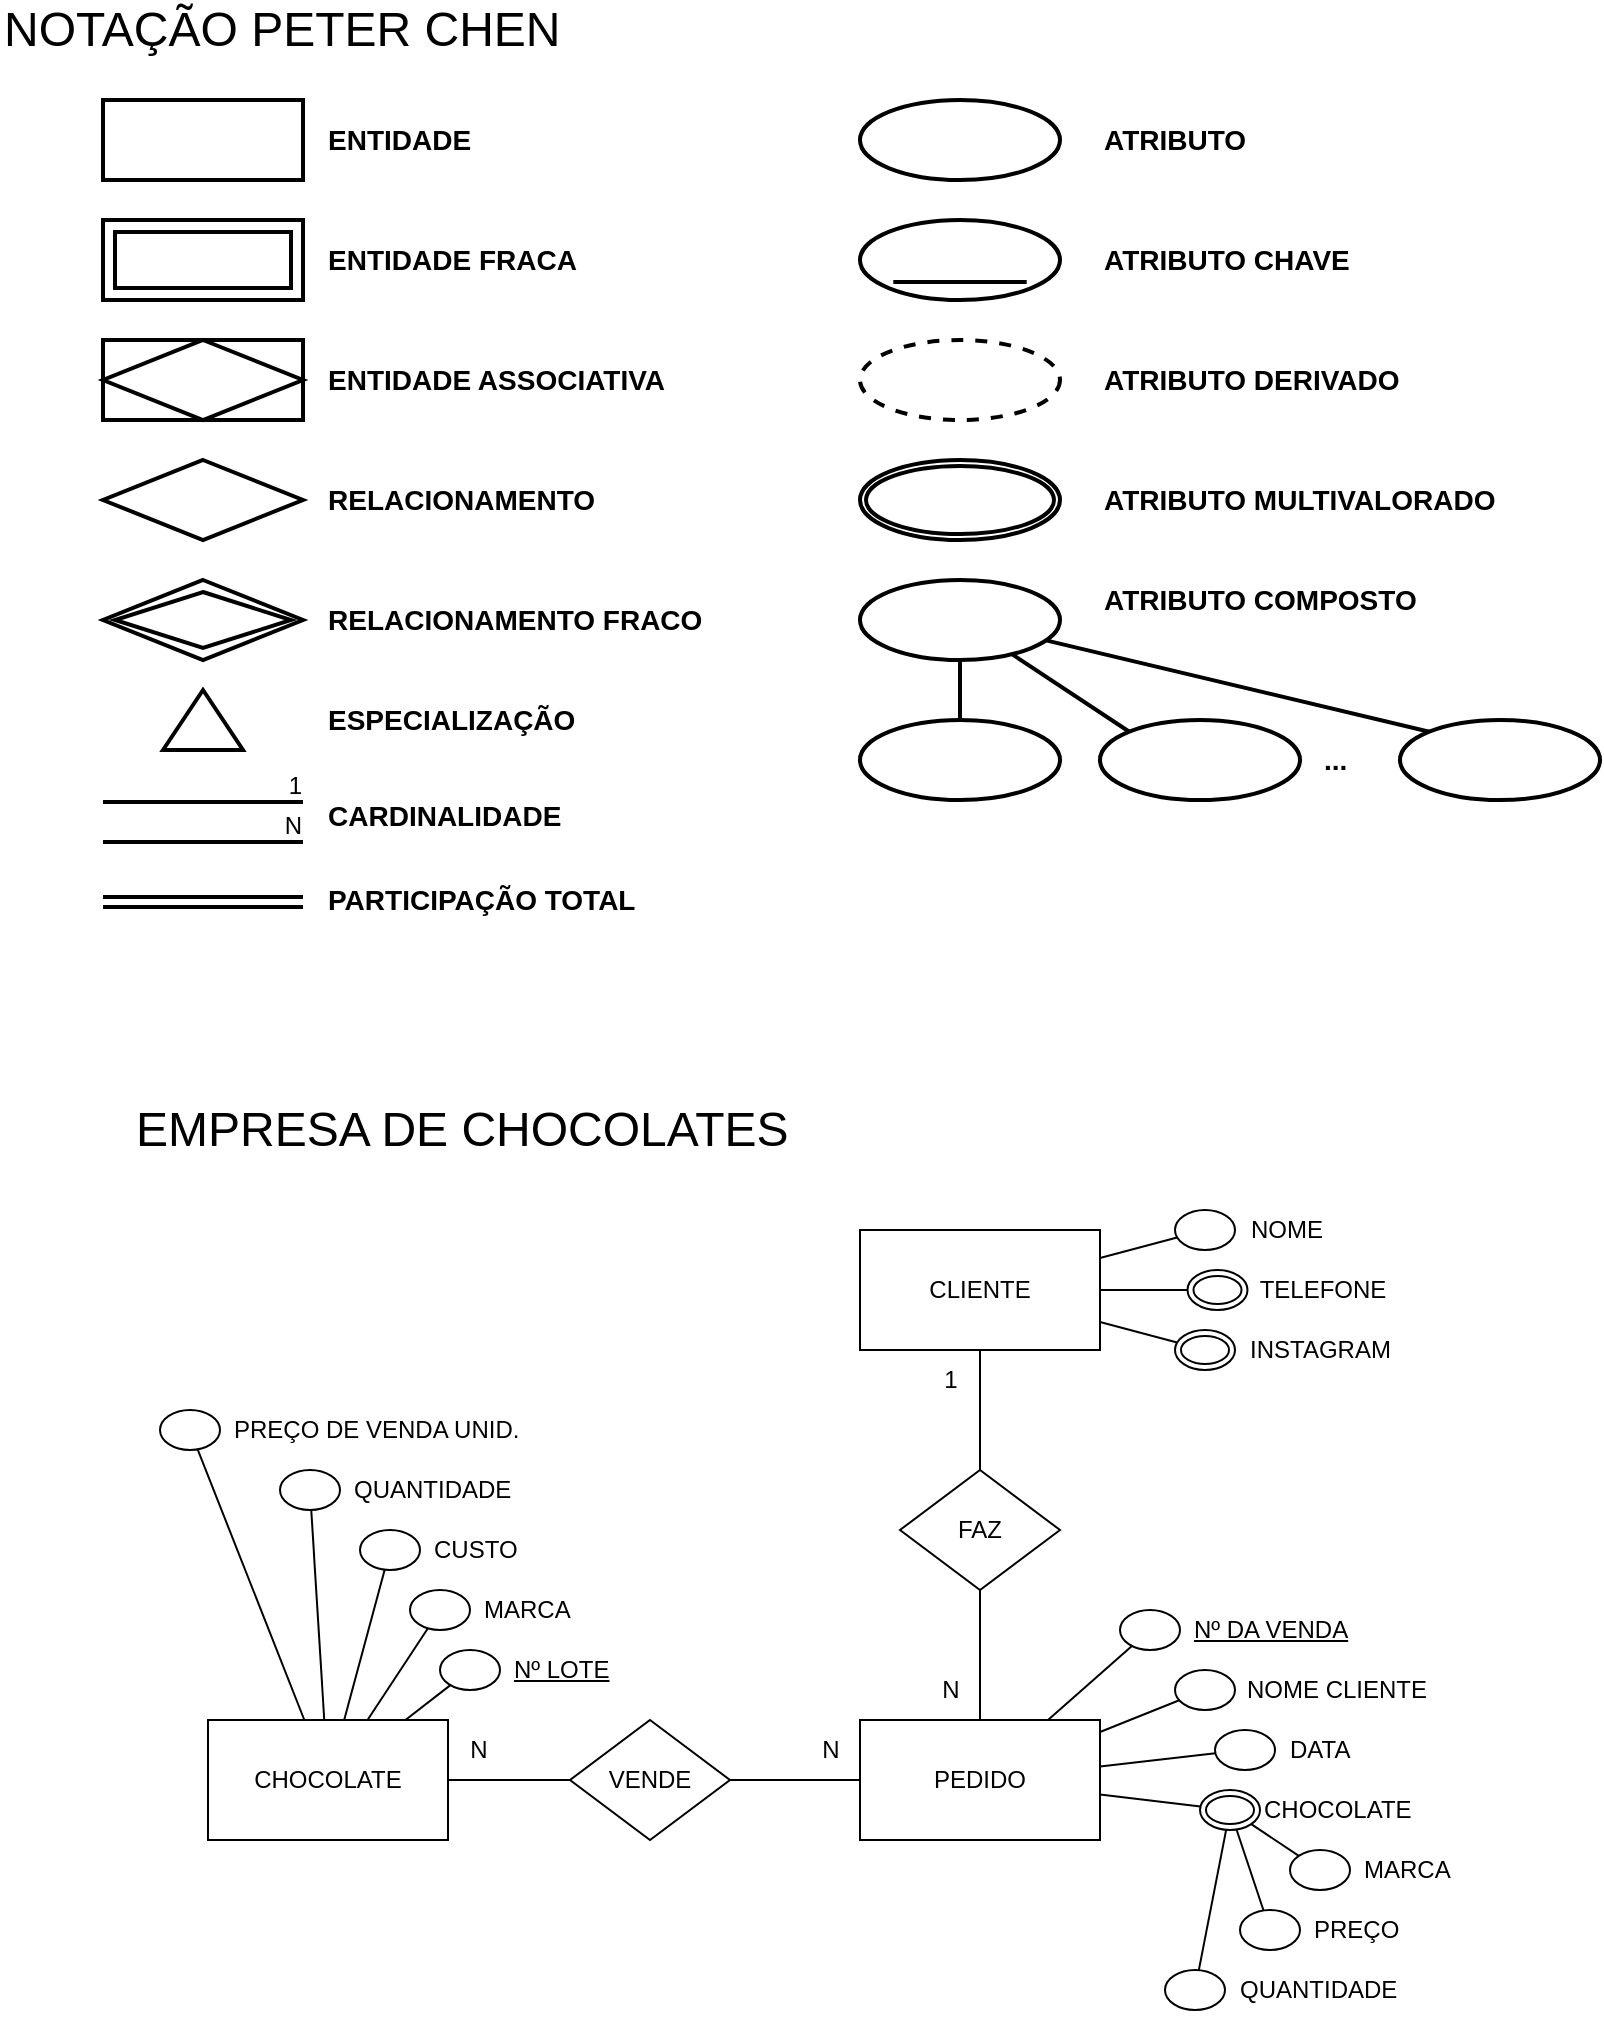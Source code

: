 <mxfile version="20.4.0" type="github">
  <diagram id="R2lEEEUBdFMjLlhIrx00" name="Page-1">
    <mxGraphModel dx="760" dy="403" grid="1" gridSize="10" guides="1" tooltips="1" connect="1" arrows="1" fold="1" page="1" pageScale="1" pageWidth="850" pageHeight="1100" math="0" shadow="0" extFonts="Permanent Marker^https://fonts.googleapis.com/css?family=Permanent+Marker">
      <root>
        <mxCell id="0" />
        <mxCell id="1" parent="0" />
        <mxCell id="xJnIrRIf_URgN7wCy2Ms-1" value="NOTAÇÃO PETER CHEN" style="text;html=1;strokeColor=none;fillColor=none;align=left;verticalAlign=middle;whiteSpace=wrap;rounded=0;fontSize=24;" parent="1" vertex="1">
          <mxGeometry x="10" y="20" width="310" height="30" as="geometry" />
        </mxCell>
        <mxCell id="xJnIrRIf_URgN7wCy2Ms-2" value="" style="rounded=0;whiteSpace=wrap;html=1;fontSize=18;align=left;strokeWidth=2;" parent="1" vertex="1">
          <mxGeometry x="61.5" y="70" width="100" height="40" as="geometry" />
        </mxCell>
        <mxCell id="xJnIrRIf_URgN7wCy2Ms-3" value="&lt;font style=&quot;font-size: 14px;&quot;&gt;ENTIDADE&lt;/font&gt;" style="text;html=1;strokeColor=none;fillColor=none;align=left;verticalAlign=middle;whiteSpace=wrap;rounded=0;fontSize=14;fontStyle=1" parent="1" vertex="1">
          <mxGeometry x="171.5" y="80" width="100" height="20" as="geometry" />
        </mxCell>
        <mxCell id="xJnIrRIf_URgN7wCy2Ms-6" value="&lt;font style=&quot;font-size: 14px&quot;&gt;ENTIDADE FRACA&lt;/font&gt;" style="text;html=1;strokeColor=none;fillColor=none;align=left;verticalAlign=middle;whiteSpace=wrap;rounded=0;fontSize=14;fontStyle=1" parent="1" vertex="1">
          <mxGeometry x="171.5" y="140" width="140" height="20" as="geometry" />
        </mxCell>
        <mxCell id="xJnIrRIf_URgN7wCy2Ms-7" value="" style="shape=ext;margin=3;double=1;whiteSpace=wrap;html=1;align=center;rounded=0;shadow=0;glass=0;sketch=0;fontSize=14;strokeWidth=2;gradientColor=none;" parent="1" vertex="1">
          <mxGeometry x="61.5" y="130" width="100" height="40" as="geometry" />
        </mxCell>
        <mxCell id="xJnIrRIf_URgN7wCy2Ms-8" value="" style="shape=associativeEntity;whiteSpace=wrap;html=1;align=center;rounded=0;shadow=0;glass=0;sketch=0;fontSize=14;strokeWidth=2;gradientColor=none;" parent="1" vertex="1">
          <mxGeometry x="61.5" y="190" width="100" height="40" as="geometry" />
        </mxCell>
        <mxCell id="xJnIrRIf_URgN7wCy2Ms-9" value="&lt;font style=&quot;font-size: 14px&quot;&gt;ENTIDADE ASSOCIATIVA&lt;/font&gt;" style="text;html=1;strokeColor=none;fillColor=none;align=left;verticalAlign=middle;whiteSpace=wrap;rounded=0;fontSize=14;fontStyle=1" parent="1" vertex="1">
          <mxGeometry x="171.5" y="200" width="200" height="20" as="geometry" />
        </mxCell>
        <mxCell id="xJnIrRIf_URgN7wCy2Ms-10" value="" style="shape=rhombus;perimeter=rhombusPerimeter;whiteSpace=wrap;html=1;align=center;rounded=0;shadow=0;glass=0;sketch=0;fontSize=24;strokeWidth=2;gradientColor=none;" parent="1" vertex="1">
          <mxGeometry x="61.5" y="250" width="100" height="40" as="geometry" />
        </mxCell>
        <mxCell id="xJnIrRIf_URgN7wCy2Ms-11" value="RELACIONAMENTO" style="text;html=1;strokeColor=none;fillColor=none;align=left;verticalAlign=middle;whiteSpace=wrap;rounded=0;fontSize=14;fontStyle=1" parent="1" vertex="1">
          <mxGeometry x="171.5" y="260" width="200" height="20" as="geometry" />
        </mxCell>
        <mxCell id="xJnIrRIf_URgN7wCy2Ms-12" value="" style="shape=rhombus;double=1;perimeter=rhombusPerimeter;whiteSpace=wrap;html=1;align=center;rounded=0;shadow=0;glass=0;sketch=0;fontSize=24;strokeWidth=2;gradientColor=none;" parent="1" vertex="1">
          <mxGeometry x="61.5" y="310" width="100" height="40" as="geometry" />
        </mxCell>
        <mxCell id="xJnIrRIf_URgN7wCy2Ms-13" value="RELACIONAMENTO FRACO" style="text;html=1;strokeColor=none;fillColor=none;align=left;verticalAlign=middle;whiteSpace=wrap;rounded=0;fontSize=14;fontStyle=1" parent="1" vertex="1">
          <mxGeometry x="171.5" y="320" width="200" height="20" as="geometry" />
        </mxCell>
        <mxCell id="xJnIrRIf_URgN7wCy2Ms-14" value="" style="endArrow=none;html=1;rounded=0;fontSize=24;strokeWidth=2;" parent="1" edge="1">
          <mxGeometry relative="1" as="geometry">
            <mxPoint x="61.5" y="421" as="sourcePoint" />
            <mxPoint x="161.5" y="421" as="targetPoint" />
          </mxGeometry>
        </mxCell>
        <mxCell id="xJnIrRIf_URgN7wCy2Ms-15" value="1" style="resizable=0;html=1;align=right;verticalAlign=bottom;" parent="xJnIrRIf_URgN7wCy2Ms-14" connectable="0" vertex="1">
          <mxGeometry x="1" relative="1" as="geometry" />
        </mxCell>
        <mxCell id="xJnIrRIf_URgN7wCy2Ms-16" value="" style="endArrow=none;html=1;rounded=0;fontSize=24;strokeWidth=2;" parent="1" edge="1">
          <mxGeometry relative="1" as="geometry">
            <mxPoint x="61.5" y="441" as="sourcePoint" />
            <mxPoint x="161.5" y="441" as="targetPoint" />
          </mxGeometry>
        </mxCell>
        <mxCell id="xJnIrRIf_URgN7wCy2Ms-17" value="N" style="resizable=0;html=1;align=right;verticalAlign=bottom;" parent="xJnIrRIf_URgN7wCy2Ms-16" connectable="0" vertex="1">
          <mxGeometry x="1" relative="1" as="geometry" />
        </mxCell>
        <mxCell id="xJnIrRIf_URgN7wCy2Ms-18" value="CARDINALIDADE" style="text;html=1;strokeColor=none;fillColor=none;align=left;verticalAlign=middle;whiteSpace=wrap;rounded=0;fontSize=14;fontStyle=1" parent="1" vertex="1">
          <mxGeometry x="171.5" y="418" width="200" height="20" as="geometry" />
        </mxCell>
        <mxCell id="xJnIrRIf_URgN7wCy2Ms-19" value="" style="shape=link;html=1;rounded=0;fontSize=24;strokeWidth=2;" parent="1" edge="1">
          <mxGeometry relative="1" as="geometry">
            <mxPoint x="61.5" y="471" as="sourcePoint" />
            <mxPoint x="161.5" y="471" as="targetPoint" />
          </mxGeometry>
        </mxCell>
        <mxCell id="xJnIrRIf_URgN7wCy2Ms-21" value="PARTICIPAÇÃO TOTAL" style="text;html=1;strokeColor=none;fillColor=none;align=left;verticalAlign=middle;whiteSpace=wrap;rounded=0;fontSize=14;fontStyle=1" parent="1" vertex="1">
          <mxGeometry x="171.5" y="460" width="200" height="20" as="geometry" />
        </mxCell>
        <mxCell id="xJnIrRIf_URgN7wCy2Ms-22" value="" style="ellipse;whiteSpace=wrap;html=1;align=center;rounded=0;shadow=0;glass=0;sketch=0;fontSize=24;strokeWidth=2;gradientColor=none;" parent="1" vertex="1">
          <mxGeometry x="440" y="70" width="100" height="40" as="geometry" />
        </mxCell>
        <mxCell id="xJnIrRIf_URgN7wCy2Ms-23" value="&amp;nbsp; &amp;nbsp; &amp;nbsp; &amp;nbsp; &amp;nbsp;&amp;nbsp;" style="ellipse;whiteSpace=wrap;html=1;align=center;fontStyle=4;rounded=0;shadow=0;glass=0;sketch=0;fontSize=24;strokeWidth=2;gradientColor=none;" parent="1" vertex="1">
          <mxGeometry x="440" y="130" width="100" height="40" as="geometry" />
        </mxCell>
        <mxCell id="xJnIrRIf_URgN7wCy2Ms-24" value="" style="ellipse;whiteSpace=wrap;html=1;align=center;dashed=1;rounded=0;shadow=0;glass=0;sketch=0;fontSize=24;strokeWidth=2;gradientColor=none;" parent="1" vertex="1">
          <mxGeometry x="440" y="190" width="100" height="40" as="geometry" />
        </mxCell>
        <mxCell id="xJnIrRIf_URgN7wCy2Ms-25" value="" style="ellipse;shape=doubleEllipse;margin=3;whiteSpace=wrap;html=1;align=center;rounded=0;shadow=0;glass=0;sketch=0;fontSize=24;strokeWidth=2;gradientColor=none;" parent="1" vertex="1">
          <mxGeometry x="440" y="250" width="100" height="40" as="geometry" />
        </mxCell>
        <mxCell id="xJnIrRIf_URgN7wCy2Ms-30" style="edgeStyle=orthogonalEdgeStyle;rounded=0;orthogonalLoop=1;jettySize=auto;html=1;entryX=0.5;entryY=0;entryDx=0;entryDy=0;fontSize=24;strokeWidth=2;endArrow=none;endFill=0;" parent="1" source="xJnIrRIf_URgN7wCy2Ms-26" target="xJnIrRIf_URgN7wCy2Ms-27" edge="1">
          <mxGeometry relative="1" as="geometry" />
        </mxCell>
        <mxCell id="xJnIrRIf_URgN7wCy2Ms-31" style="rounded=0;orthogonalLoop=1;jettySize=auto;html=1;entryX=0;entryY=0;entryDx=0;entryDy=0;fontSize=24;endArrow=none;endFill=0;strokeWidth=2;" parent="1" source="xJnIrRIf_URgN7wCy2Ms-26" target="xJnIrRIf_URgN7wCy2Ms-28" edge="1">
          <mxGeometry relative="1" as="geometry" />
        </mxCell>
        <mxCell id="xJnIrRIf_URgN7wCy2Ms-32" style="edgeStyle=none;rounded=0;orthogonalLoop=1;jettySize=auto;html=1;entryX=0;entryY=0;entryDx=0;entryDy=0;fontSize=24;endArrow=none;endFill=0;strokeWidth=2;" parent="1" source="xJnIrRIf_URgN7wCy2Ms-26" target="xJnIrRIf_URgN7wCy2Ms-29" edge="1">
          <mxGeometry relative="1" as="geometry" />
        </mxCell>
        <mxCell id="xJnIrRIf_URgN7wCy2Ms-26" value="" style="ellipse;whiteSpace=wrap;html=1;align=center;rounded=0;shadow=0;glass=0;sketch=0;fontSize=24;strokeWidth=2;gradientColor=none;" parent="1" vertex="1">
          <mxGeometry x="440" y="310" width="100" height="40" as="geometry" />
        </mxCell>
        <mxCell id="xJnIrRIf_URgN7wCy2Ms-27" value="" style="ellipse;whiteSpace=wrap;html=1;align=center;rounded=0;shadow=0;glass=0;sketch=0;fontSize=24;strokeWidth=2;gradientColor=none;" parent="1" vertex="1">
          <mxGeometry x="440" y="380" width="100" height="40" as="geometry" />
        </mxCell>
        <mxCell id="xJnIrRIf_URgN7wCy2Ms-28" value="" style="ellipse;whiteSpace=wrap;html=1;align=center;rounded=0;shadow=0;glass=0;sketch=0;fontSize=24;strokeWidth=2;gradientColor=none;" parent="1" vertex="1">
          <mxGeometry x="560" y="380" width="100" height="40" as="geometry" />
        </mxCell>
        <mxCell id="xJnIrRIf_URgN7wCy2Ms-29" value="" style="ellipse;whiteSpace=wrap;html=1;align=center;rounded=0;shadow=0;glass=0;sketch=0;fontSize=24;strokeWidth=2;gradientColor=none;" parent="1" vertex="1">
          <mxGeometry x="710" y="380" width="100" height="40" as="geometry" />
        </mxCell>
        <mxCell id="xJnIrRIf_URgN7wCy2Ms-33" value="&lt;font style=&quot;font-size: 14px&quot;&gt;ATRIBUTO&lt;/font&gt;" style="text;html=1;strokeColor=none;fillColor=none;align=left;verticalAlign=middle;whiteSpace=wrap;rounded=0;fontSize=14;fontStyle=1" parent="1" vertex="1">
          <mxGeometry x="560" y="80" width="100" height="20" as="geometry" />
        </mxCell>
        <mxCell id="xJnIrRIf_URgN7wCy2Ms-34" value="&lt;font style=&quot;font-size: 14px&quot;&gt;ATRIBUTO CHAVE&lt;/font&gt;" style="text;html=1;strokeColor=none;fillColor=none;align=left;verticalAlign=middle;whiteSpace=wrap;rounded=0;fontSize=14;fontStyle=1" parent="1" vertex="1">
          <mxGeometry x="560" y="140" width="160" height="20" as="geometry" />
        </mxCell>
        <mxCell id="xJnIrRIf_URgN7wCy2Ms-35" value="&lt;font style=&quot;font-size: 14px&quot;&gt;ATRIBUTO DERIVADO&lt;/font&gt;" style="text;html=1;strokeColor=none;fillColor=none;align=left;verticalAlign=middle;whiteSpace=wrap;rounded=0;fontSize=14;fontStyle=1" parent="1" vertex="1">
          <mxGeometry x="560" y="200" width="160" height="20" as="geometry" />
        </mxCell>
        <mxCell id="xJnIrRIf_URgN7wCy2Ms-36" value="&lt;font style=&quot;font-size: 14px&quot;&gt;ATRIBUTO MULTIVALORADO&lt;/font&gt;" style="text;html=1;strokeColor=none;fillColor=none;align=left;verticalAlign=middle;whiteSpace=wrap;rounded=0;fontSize=14;fontStyle=1" parent="1" vertex="1">
          <mxGeometry x="560" y="260" width="200" height="20" as="geometry" />
        </mxCell>
        <mxCell id="xJnIrRIf_URgN7wCy2Ms-37" value="&lt;font style=&quot;font-size: 14px&quot;&gt;ATRIBUTO COMPOSTO&lt;/font&gt;" style="text;html=1;strokeColor=none;fillColor=none;align=left;verticalAlign=middle;whiteSpace=wrap;rounded=0;fontSize=14;fontStyle=1" parent="1" vertex="1">
          <mxGeometry x="560" y="310" width="200" height="20" as="geometry" />
        </mxCell>
        <mxCell id="xJnIrRIf_URgN7wCy2Ms-38" value="&lt;font style=&quot;font-size: 14px&quot;&gt;...&lt;/font&gt;" style="text;html=1;strokeColor=none;fillColor=none;align=left;verticalAlign=middle;whiteSpace=wrap;rounded=0;fontSize=14;fontStyle=1" parent="1" vertex="1">
          <mxGeometry x="670" y="390" width="20" height="20" as="geometry" />
        </mxCell>
        <mxCell id="xJnIrRIf_URgN7wCy2Ms-67" value="EMPRESA DE CHOCOLATES" style="text;html=1;strokeColor=none;fillColor=none;align=left;verticalAlign=middle;whiteSpace=wrap;rounded=0;fontSize=24;" parent="1" vertex="1">
          <mxGeometry x="76.25" y="570" width="640" height="30" as="geometry" />
        </mxCell>
        <mxCell id="xJnIrRIf_URgN7wCy2Ms-68" value="" style="triangle;whiteSpace=wrap;html=1;rounded=0;shadow=0;glass=0;sketch=0;fontSize=12;strokeWidth=2;gradientColor=none;align=right;rotation=270;" parent="1" vertex="1">
          <mxGeometry x="96.5" y="360" width="30" height="40" as="geometry" />
        </mxCell>
        <mxCell id="xJnIrRIf_URgN7wCy2Ms-69" value="ESPECIALIZAÇÃO" style="text;html=1;strokeColor=none;fillColor=none;align=left;verticalAlign=middle;whiteSpace=wrap;rounded=0;fontSize=14;fontStyle=1" parent="1" vertex="1">
          <mxGeometry x="171.5" y="370" width="200" height="20" as="geometry" />
        </mxCell>
        <mxCell id="U17XQBYvCdzyfJvJ4bm0-53" value="FAZ" style="rhombus;whiteSpace=wrap;html=1;" parent="1" vertex="1">
          <mxGeometry x="460" y="755" width="80" height="60" as="geometry" />
        </mxCell>
        <mxCell id="U17XQBYvCdzyfJvJ4bm0-54" value="" style="endArrow=none;html=1;rounded=0;" parent="1" source="U17XQBYvCdzyfJvJ4bm0-3" target="U17XQBYvCdzyfJvJ4bm0-53" edge="1">
          <mxGeometry width="50" height="50" relative="1" as="geometry">
            <mxPoint x="420" y="680" as="sourcePoint" />
            <mxPoint x="443.908" y="715.862" as="targetPoint" />
            <Array as="points" />
          </mxGeometry>
        </mxCell>
        <mxCell id="U17XQBYvCdzyfJvJ4bm0-55" value="" style="endArrow=none;html=1;rounded=0;" parent="1" source="U17XQBYvCdzyfJvJ4bm0-4" target="U17XQBYvCdzyfJvJ4bm0-53" edge="1">
          <mxGeometry width="50" height="50" relative="1" as="geometry">
            <mxPoint x="430" y="690" as="sourcePoint" />
            <mxPoint x="453.908" y="725.862" as="targetPoint" />
            <Array as="points" />
          </mxGeometry>
        </mxCell>
        <mxCell id="U17XQBYvCdzyfJvJ4bm0-4" value="CLIENTE" style="whiteSpace=wrap;html=1;" parent="1" vertex="1">
          <mxGeometry x="440" y="635" width="120" height="60" as="geometry" />
        </mxCell>
        <mxCell id="U17XQBYvCdzyfJvJ4bm0-21" value="" style="endArrow=none;html=1;rounded=0;" parent="1" source="U17XQBYvCdzyfJvJ4bm0-4" target="U17XQBYvCdzyfJvJ4bm0-8" edge="1">
          <mxGeometry width="50" height="50" relative="1" as="geometry">
            <mxPoint x="530" y="720" as="sourcePoint" />
            <mxPoint x="580" y="700" as="targetPoint" />
            <Array as="points" />
          </mxGeometry>
        </mxCell>
        <mxCell id="U17XQBYvCdzyfJvJ4bm0-32" value="" style="group" parent="1" vertex="1" connectable="0">
          <mxGeometry x="597.5" y="620" width="85" height="30" as="geometry" />
        </mxCell>
        <mxCell id="U17XQBYvCdzyfJvJ4bm0-8" value="" style="ellipse;whiteSpace=wrap;html=1;" parent="U17XQBYvCdzyfJvJ4bm0-32" vertex="1">
          <mxGeometry y="5" width="30" height="20" as="geometry" />
        </mxCell>
        <mxCell id="U17XQBYvCdzyfJvJ4bm0-14" value="NOME" style="text;html=1;align=center;verticalAlign=middle;resizable=0;points=[];autosize=1;strokeColor=none;fillColor=none;" parent="U17XQBYvCdzyfJvJ4bm0-32" vertex="1">
          <mxGeometry x="25" width="60" height="30" as="geometry" />
        </mxCell>
        <mxCell id="U17XQBYvCdzyfJvJ4bm0-47" value="" style="group" parent="1" vertex="1" connectable="0">
          <mxGeometry x="597.5" y="680" width="135" height="30" as="geometry" />
        </mxCell>
        <mxCell id="U17XQBYvCdzyfJvJ4bm0-44" value="&lt;div style=&quot;&quot;&gt;&lt;span style=&quot;background-color: initial;&quot;&gt;INSTAGRAM&lt;/span&gt;&lt;/div&gt;" style="text;html=1;align=left;verticalAlign=middle;resizable=0;points=[];autosize=1;strokeColor=none;fillColor=none;" parent="U17XQBYvCdzyfJvJ4bm0-47" vertex="1">
          <mxGeometry x="35" width="90" height="30" as="geometry" />
        </mxCell>
        <mxCell id="Rct7tU_BRI2sj2KsmHXS-6" value="" style="ellipse;shape=doubleEllipse;margin=3;whiteSpace=wrap;html=1;align=center;" vertex="1" parent="U17XQBYvCdzyfJvJ4bm0-47">
          <mxGeometry y="5" width="30" height="20" as="geometry" />
        </mxCell>
        <mxCell id="U17XQBYvCdzyfJvJ4bm0-48" value="" style="endArrow=none;html=1;rounded=0;" parent="1" source="Rct7tU_BRI2sj2KsmHXS-6" target="U17XQBYvCdzyfJvJ4bm0-4" edge="1">
          <mxGeometry width="50" height="50" relative="1" as="geometry">
            <mxPoint x="595.116" y="656.24" as="sourcePoint" />
            <mxPoint x="607.138" y="684.855" as="targetPoint" />
          </mxGeometry>
        </mxCell>
        <mxCell id="U17XQBYvCdzyfJvJ4bm0-49" value="" style="endArrow=none;html=1;rounded=0;" parent="1" source="Rct7tU_BRI2sj2KsmHXS-3" target="U17XQBYvCdzyfJvJ4bm0-4" edge="1">
          <mxGeometry width="50" height="50" relative="1" as="geometry">
            <mxPoint x="589.582" y="630.083" as="sourcePoint" />
            <mxPoint x="617.138" y="694.855" as="targetPoint" />
          </mxGeometry>
        </mxCell>
        <mxCell id="U17XQBYvCdzyfJvJ4bm0-56" value="1" style="text;html=1;align=center;verticalAlign=middle;resizable=0;points=[];autosize=1;strokeColor=none;fillColor=none;" parent="1" vertex="1">
          <mxGeometry x="470" y="695" width="30" height="30" as="geometry" />
        </mxCell>
        <mxCell id="O327ivwKYVcOwmpXmDWC-35" value="VENDE" style="shape=rhombus;perimeter=rhombusPerimeter;whiteSpace=wrap;html=1;align=center;" parent="1" vertex="1">
          <mxGeometry x="295" y="880" width="80" height="60" as="geometry" />
        </mxCell>
        <mxCell id="O327ivwKYVcOwmpXmDWC-36" value="CHOCOLATE" style="whiteSpace=wrap;html=1;align=center;" parent="1" vertex="1">
          <mxGeometry x="114" y="880" width="120" height="60" as="geometry" />
        </mxCell>
        <mxCell id="O327ivwKYVcOwmpXmDWC-44" value="" style="endArrow=none;html=1;rounded=0;" parent="1" source="O327ivwKYVcOwmpXmDWC-36" target="O327ivwKYVcOwmpXmDWC-35" edge="1">
          <mxGeometry width="50" height="50" relative="1" as="geometry">
            <mxPoint x="520" y="840" as="sourcePoint" />
            <mxPoint x="570" y="790" as="targetPoint" />
          </mxGeometry>
        </mxCell>
        <mxCell id="O327ivwKYVcOwmpXmDWC-63" value="" style="endArrow=none;html=1;rounded=0;" parent="1" source="O327ivwKYVcOwmpXmDWC-36" target="Rct7tU_BRI2sj2KsmHXS-23" edge="1">
          <mxGeometry width="50" height="50" relative="1" as="geometry">
            <mxPoint x="246.5" y="1065.217" as="sourcePoint" />
            <mxPoint x="238.896" y="957.609" as="targetPoint" />
          </mxGeometry>
        </mxCell>
        <mxCell id="O327ivwKYVcOwmpXmDWC-64" value="" style="endArrow=none;html=1;rounded=0;" parent="1" source="O327ivwKYVcOwmpXmDWC-36" target="Rct7tU_BRI2sj2KsmHXS-26" edge="1">
          <mxGeometry width="50" height="50" relative="1" as="geometry">
            <mxPoint x="237.505" y="1070" as="sourcePoint" />
            <mxPoint x="218.547" y="985.684" as="targetPoint" />
          </mxGeometry>
        </mxCell>
        <mxCell id="O327ivwKYVcOwmpXmDWC-65" value="" style="endArrow=none;html=1;rounded=0;" parent="1" source="O327ivwKYVcOwmpXmDWC-36" target="Rct7tU_BRI2sj2KsmHXS-32" edge="1">
          <mxGeometry width="50" height="50" relative="1" as="geometry">
            <mxPoint x="220.608" y="1070" as="sourcePoint" />
            <mxPoint x="190.002" y="1015.05" as="targetPoint" />
          </mxGeometry>
        </mxCell>
        <mxCell id="O327ivwKYVcOwmpXmDWC-66" value="" style="endArrow=none;html=1;rounded=0;" parent="1" source="O327ivwKYVcOwmpXmDWC-36" target="Rct7tU_BRI2sj2KsmHXS-29" edge="1">
          <mxGeometry width="50" height="50" relative="1" as="geometry">
            <mxPoint x="208.954" y="1070" as="sourcePoint" />
            <mxPoint x="143.714" y="1045.109" as="targetPoint" />
          </mxGeometry>
        </mxCell>
        <mxCell id="U17XQBYvCdzyfJvJ4bm0-3" value="PEDIDO" style="whiteSpace=wrap;html=1;" parent="1" vertex="1">
          <mxGeometry x="440" y="880" width="120" height="60" as="geometry" />
        </mxCell>
        <mxCell id="U17XQBYvCdzyfJvJ4bm0-57" value="N" style="text;html=1;align=center;verticalAlign=middle;resizable=0;points=[];autosize=1;strokeColor=none;fillColor=none;" parent="1" vertex="1">
          <mxGeometry x="470" y="850" width="30" height="30" as="geometry" />
        </mxCell>
        <mxCell id="O327ivwKYVcOwmpXmDWC-4" value="" style="group" parent="1" vertex="1" connectable="0">
          <mxGeometry x="597.5" y="850" width="135" height="30" as="geometry" />
        </mxCell>
        <mxCell id="O327ivwKYVcOwmpXmDWC-2" value="" style="ellipse;whiteSpace=wrap;html=1;" parent="O327ivwKYVcOwmpXmDWC-4" vertex="1">
          <mxGeometry y="5" width="30" height="20" as="geometry" />
        </mxCell>
        <mxCell id="O327ivwKYVcOwmpXmDWC-3" value="NOME CLIENTE" style="text;html=1;align=center;verticalAlign=middle;resizable=0;points=[];autosize=1;strokeColor=none;fillColor=none;" parent="O327ivwKYVcOwmpXmDWC-4" vertex="1">
          <mxGeometry x="25" width="110" height="30" as="geometry" />
        </mxCell>
        <mxCell id="O327ivwKYVcOwmpXmDWC-5" value="" style="endArrow=none;html=1;rounded=0;" parent="1" source="U17XQBYvCdzyfJvJ4bm0-3" target="O327ivwKYVcOwmpXmDWC-2" edge="1">
          <mxGeometry width="50" height="50" relative="1" as="geometry">
            <mxPoint x="630" y="910" as="sourcePoint" />
            <mxPoint x="680" y="860" as="targetPoint" />
          </mxGeometry>
        </mxCell>
        <mxCell id="O327ivwKYVcOwmpXmDWC-11" value="" style="group" parent="1" vertex="1" connectable="0">
          <mxGeometry x="617.5" y="880" width="85" height="30" as="geometry" />
        </mxCell>
        <mxCell id="O327ivwKYVcOwmpXmDWC-7" value="" style="ellipse;whiteSpace=wrap;html=1;" parent="O327ivwKYVcOwmpXmDWC-11" vertex="1">
          <mxGeometry y="5" width="30" height="20" as="geometry" />
        </mxCell>
        <mxCell id="O327ivwKYVcOwmpXmDWC-8" value="DATA" style="text;html=1;align=left;verticalAlign=middle;resizable=0;points=[];autosize=1;strokeColor=none;fillColor=none;" parent="O327ivwKYVcOwmpXmDWC-11" vertex="1">
          <mxGeometry x="35" width="50" height="30" as="geometry" />
        </mxCell>
        <mxCell id="O327ivwKYVcOwmpXmDWC-30" value="" style="endArrow=none;html=1;rounded=0;" parent="1" source="O327ivwKYVcOwmpXmDWC-89" target="U17XQBYvCdzyfJvJ4bm0-3" edge="1">
          <mxGeometry width="50" height="50" relative="1" as="geometry">
            <mxPoint x="561.235" y="966.885" as="sourcePoint" />
            <mxPoint x="690" y="850" as="targetPoint" />
          </mxGeometry>
        </mxCell>
        <mxCell id="O327ivwKYVcOwmpXmDWC-31" value="" style="endArrow=none;html=1;rounded=0;" parent="1" source="U17XQBYvCdzyfJvJ4bm0-3" target="O327ivwKYVcOwmpXmDWC-7" edge="1">
          <mxGeometry width="50" height="50" relative="1" as="geometry">
            <mxPoint x="650" y="910" as="sourcePoint" />
            <mxPoint x="700" y="860" as="targetPoint" />
          </mxGeometry>
        </mxCell>
        <mxCell id="O327ivwKYVcOwmpXmDWC-33" value="" style="endArrow=none;html=1;rounded=0;" parent="1" source="Rct7tU_BRI2sj2KsmHXS-16" target="O327ivwKYVcOwmpXmDWC-89" edge="1">
          <mxGeometry width="50" height="50" relative="1" as="geometry">
            <mxPoint x="621.036" y="1015.355" as="sourcePoint" />
            <mxPoint x="567.793" y="984.891" as="targetPoint" />
          </mxGeometry>
        </mxCell>
        <mxCell id="O327ivwKYVcOwmpXmDWC-34" value="" style="endArrow=none;html=1;rounded=0;" parent="1" source="O327ivwKYVcOwmpXmDWC-89" target="O327ivwKYVcOwmpXmDWC-26" edge="1">
          <mxGeometry width="50" height="50" relative="1" as="geometry">
            <mxPoint x="571.656" y="984.939" as="sourcePoint" />
            <mxPoint x="730" y="890" as="targetPoint" />
          </mxGeometry>
        </mxCell>
        <mxCell id="O327ivwKYVcOwmpXmDWC-43" value="" style="endArrow=none;html=1;rounded=0;" parent="1" source="O327ivwKYVcOwmpXmDWC-35" target="U17XQBYvCdzyfJvJ4bm0-3" edge="1">
          <mxGeometry width="50" height="50" relative="1" as="geometry">
            <mxPoint x="500" y="1000" as="sourcePoint" />
            <mxPoint x="740" y="900" as="targetPoint" />
          </mxGeometry>
        </mxCell>
        <mxCell id="O327ivwKYVcOwmpXmDWC-93" value="" style="group" parent="1" vertex="1" connectable="0">
          <mxGeometry x="610" y="910" width="140" height="30" as="geometry" />
        </mxCell>
        <mxCell id="O327ivwKYVcOwmpXmDWC-14" value="CHOCOLATE" style="text;html=1;align=left;verticalAlign=middle;resizable=0;points=[];autosize=1;strokeColor=none;fillColor=none;" parent="O327ivwKYVcOwmpXmDWC-93" vertex="1">
          <mxGeometry x="30" width="100" height="30" as="geometry" />
        </mxCell>
        <mxCell id="O327ivwKYVcOwmpXmDWC-89" value="" style="ellipse;shape=doubleEllipse;margin=3;whiteSpace=wrap;html=1;align=center;" parent="O327ivwKYVcOwmpXmDWC-93" vertex="1">
          <mxGeometry y="5" width="30" height="20" as="geometry" />
        </mxCell>
        <mxCell id="O327ivwKYVcOwmpXmDWC-96" value="N" style="text;html=1;align=center;verticalAlign=middle;resizable=0;points=[];autosize=1;strokeColor=none;fillColor=none;" parent="1" vertex="1">
          <mxGeometry x="410" y="880" width="30" height="30" as="geometry" />
        </mxCell>
        <mxCell id="O327ivwKYVcOwmpXmDWC-97" value="N" style="text;html=1;align=center;verticalAlign=middle;resizable=0;points=[];autosize=1;strokeColor=none;fillColor=none;" parent="1" vertex="1">
          <mxGeometry x="234" y="880" width="30" height="30" as="geometry" />
        </mxCell>
        <mxCell id="Rct7tU_BRI2sj2KsmHXS-2" value="" style="group" vertex="1" connectable="0" parent="1">
          <mxGeometry x="603.75" y="650" width="112.5" height="30" as="geometry" />
        </mxCell>
        <mxCell id="U17XQBYvCdzyfJvJ4bm0-43" value="TELEFONE" style="text;html=1;align=center;verticalAlign=middle;resizable=0;points=[];autosize=1;strokeColor=none;fillColor=none;" parent="Rct7tU_BRI2sj2KsmHXS-2" vertex="1">
          <mxGeometry x="22.5" width="90" height="30" as="geometry" />
        </mxCell>
        <mxCell id="Rct7tU_BRI2sj2KsmHXS-3" value="" style="ellipse;shape=doubleEllipse;margin=3;whiteSpace=wrap;html=1;align=center;" vertex="1" parent="Rct7tU_BRI2sj2KsmHXS-2">
          <mxGeometry y="5" width="30" height="20" as="geometry" />
        </mxCell>
        <mxCell id="O327ivwKYVcOwmpXmDWC-87" value="" style="group" parent="1" vertex="1" connectable="0">
          <mxGeometry x="655" y="940" width="105" height="30" as="geometry" />
        </mxCell>
        <mxCell id="O327ivwKYVcOwmpXmDWC-26" value="" style="ellipse;whiteSpace=wrap;html=1;" parent="O327ivwKYVcOwmpXmDWC-87" vertex="1">
          <mxGeometry y="5" width="30" height="20" as="geometry" />
        </mxCell>
        <mxCell id="O327ivwKYVcOwmpXmDWC-27" value="MARCA" style="text;html=1;align=left;verticalAlign=middle;resizable=0;points=[];autosize=1;strokeColor=none;fillColor=none;" parent="O327ivwKYVcOwmpXmDWC-87" vertex="1">
          <mxGeometry x="35" width="70" height="30" as="geometry" />
        </mxCell>
        <mxCell id="Rct7tU_BRI2sj2KsmHXS-8" value="" style="group" vertex="1" connectable="0" parent="1">
          <mxGeometry x="570" y="820" width="135" height="30" as="geometry" />
        </mxCell>
        <mxCell id="Rct7tU_BRI2sj2KsmHXS-9" value="" style="ellipse;whiteSpace=wrap;html=1;" vertex="1" parent="Rct7tU_BRI2sj2KsmHXS-8">
          <mxGeometry y="5" width="30" height="20" as="geometry" />
        </mxCell>
        <mxCell id="Rct7tU_BRI2sj2KsmHXS-10" value="&lt;u&gt;Nº DA VENDA&lt;/u&gt;" style="text;html=1;align=left;verticalAlign=middle;resizable=0;points=[];autosize=1;strokeColor=none;fillColor=none;" vertex="1" parent="Rct7tU_BRI2sj2KsmHXS-8">
          <mxGeometry x="35" width="100" height="30" as="geometry" />
        </mxCell>
        <mxCell id="Rct7tU_BRI2sj2KsmHXS-11" value="" style="endArrow=none;html=1;rounded=0;" edge="1" parent="1" source="U17XQBYvCdzyfJvJ4bm0-3" target="Rct7tU_BRI2sj2KsmHXS-9">
          <mxGeometry width="50" height="50" relative="1" as="geometry">
            <mxPoint x="557.47" y="861.516" as="sourcePoint" />
            <mxPoint x="590.004" y="859.996" as="targetPoint" />
          </mxGeometry>
        </mxCell>
        <mxCell id="Rct7tU_BRI2sj2KsmHXS-15" value="" style="group" vertex="1" connectable="0" parent="1">
          <mxGeometry x="630" y="970" width="105" height="30" as="geometry" />
        </mxCell>
        <mxCell id="Rct7tU_BRI2sj2KsmHXS-16" value="" style="ellipse;whiteSpace=wrap;html=1;" vertex="1" parent="Rct7tU_BRI2sj2KsmHXS-15">
          <mxGeometry y="5" width="30" height="20" as="geometry" />
        </mxCell>
        <mxCell id="Rct7tU_BRI2sj2KsmHXS-17" value="PREÇO" style="text;html=1;align=left;verticalAlign=middle;resizable=0;points=[];autosize=1;strokeColor=none;fillColor=none;" vertex="1" parent="Rct7tU_BRI2sj2KsmHXS-15">
          <mxGeometry x="35" width="70" height="30" as="geometry" />
        </mxCell>
        <mxCell id="Rct7tU_BRI2sj2KsmHXS-18" value="" style="group" vertex="1" connectable="0" parent="1">
          <mxGeometry x="592.5" y="1000" width="135" height="30" as="geometry" />
        </mxCell>
        <mxCell id="Rct7tU_BRI2sj2KsmHXS-19" value="" style="ellipse;whiteSpace=wrap;html=1;" vertex="1" parent="Rct7tU_BRI2sj2KsmHXS-18">
          <mxGeometry y="5" width="30" height="20" as="geometry" />
        </mxCell>
        <mxCell id="Rct7tU_BRI2sj2KsmHXS-20" value="QUANTIDADE" style="text;html=1;align=left;verticalAlign=middle;resizable=0;points=[];autosize=1;strokeColor=none;fillColor=none;" vertex="1" parent="Rct7tU_BRI2sj2KsmHXS-18">
          <mxGeometry x="35" width="100" height="30" as="geometry" />
        </mxCell>
        <mxCell id="Rct7tU_BRI2sj2KsmHXS-21" value="" style="endArrow=none;html=1;rounded=0;" edge="1" parent="1" source="Rct7tU_BRI2sj2KsmHXS-19" target="O327ivwKYVcOwmpXmDWC-89">
          <mxGeometry width="50" height="50" relative="1" as="geometry">
            <mxPoint x="648.34" y="1026.04" as="sourcePoint" />
            <mxPoint x="616.688" y="983.951" as="targetPoint" />
          </mxGeometry>
        </mxCell>
        <mxCell id="Rct7tU_BRI2sj2KsmHXS-22" value="" style="group" vertex="1" connectable="0" parent="1">
          <mxGeometry x="230" y="840" width="105" height="30" as="geometry" />
        </mxCell>
        <mxCell id="Rct7tU_BRI2sj2KsmHXS-23" value="" style="ellipse;whiteSpace=wrap;html=1;" vertex="1" parent="Rct7tU_BRI2sj2KsmHXS-22">
          <mxGeometry y="5" width="30" height="20" as="geometry" />
        </mxCell>
        <mxCell id="Rct7tU_BRI2sj2KsmHXS-24" value="&lt;u&gt;Nº LOTE&lt;/u&gt;" style="text;html=1;align=left;verticalAlign=middle;resizable=0;points=[];autosize=1;strokeColor=none;fillColor=none;" vertex="1" parent="Rct7tU_BRI2sj2KsmHXS-22">
          <mxGeometry x="35" width="70" height="30" as="geometry" />
        </mxCell>
        <mxCell id="Rct7tU_BRI2sj2KsmHXS-25" value="" style="group" vertex="1" connectable="0" parent="1">
          <mxGeometry x="215" y="810" width="105" height="30" as="geometry" />
        </mxCell>
        <mxCell id="Rct7tU_BRI2sj2KsmHXS-26" value="" style="ellipse;whiteSpace=wrap;html=1;" vertex="1" parent="Rct7tU_BRI2sj2KsmHXS-25">
          <mxGeometry y="5" width="30" height="20" as="geometry" />
        </mxCell>
        <mxCell id="Rct7tU_BRI2sj2KsmHXS-27" value="MARCA" style="text;html=1;align=left;verticalAlign=middle;resizable=0;points=[];autosize=1;strokeColor=none;fillColor=none;" vertex="1" parent="Rct7tU_BRI2sj2KsmHXS-25">
          <mxGeometry x="35" width="70" height="30" as="geometry" />
        </mxCell>
        <mxCell id="Rct7tU_BRI2sj2KsmHXS-28" value="" style="group" vertex="1" connectable="0" parent="1">
          <mxGeometry x="190" y="780" width="105" height="30" as="geometry" />
        </mxCell>
        <mxCell id="Rct7tU_BRI2sj2KsmHXS-29" value="" style="ellipse;whiteSpace=wrap;html=1;" vertex="1" parent="Rct7tU_BRI2sj2KsmHXS-28">
          <mxGeometry y="5" width="30" height="20" as="geometry" />
        </mxCell>
        <mxCell id="Rct7tU_BRI2sj2KsmHXS-30" value="CUSTO" style="text;html=1;align=left;verticalAlign=middle;resizable=0;points=[];autosize=1;strokeColor=none;fillColor=none;" vertex="1" parent="Rct7tU_BRI2sj2KsmHXS-28">
          <mxGeometry x="35" width="70" height="30" as="geometry" />
        </mxCell>
        <mxCell id="Rct7tU_BRI2sj2KsmHXS-31" value="" style="group" vertex="1" connectable="0" parent="1">
          <mxGeometry x="150" y="750" width="135" height="30" as="geometry" />
        </mxCell>
        <mxCell id="Rct7tU_BRI2sj2KsmHXS-32" value="" style="ellipse;whiteSpace=wrap;html=1;" vertex="1" parent="Rct7tU_BRI2sj2KsmHXS-31">
          <mxGeometry y="5" width="30" height="20" as="geometry" />
        </mxCell>
        <mxCell id="Rct7tU_BRI2sj2KsmHXS-33" value="QUANTIDADE" style="text;html=1;align=left;verticalAlign=middle;resizable=0;points=[];autosize=1;strokeColor=none;fillColor=none;" vertex="1" parent="Rct7tU_BRI2sj2KsmHXS-31">
          <mxGeometry x="35" width="100" height="30" as="geometry" />
        </mxCell>
        <mxCell id="Rct7tU_BRI2sj2KsmHXS-34" value="" style="group" vertex="1" connectable="0" parent="1">
          <mxGeometry x="90" y="720" width="205" height="30" as="geometry" />
        </mxCell>
        <mxCell id="Rct7tU_BRI2sj2KsmHXS-35" value="" style="ellipse;whiteSpace=wrap;html=1;" vertex="1" parent="Rct7tU_BRI2sj2KsmHXS-34">
          <mxGeometry y="5" width="30" height="20" as="geometry" />
        </mxCell>
        <mxCell id="Rct7tU_BRI2sj2KsmHXS-36" value="PREÇO DE VENDA UNID." style="text;html=1;align=left;verticalAlign=middle;resizable=0;points=[];autosize=1;strokeColor=none;fillColor=none;" vertex="1" parent="Rct7tU_BRI2sj2KsmHXS-34">
          <mxGeometry x="35" width="170" height="30" as="geometry" />
        </mxCell>
        <mxCell id="Rct7tU_BRI2sj2KsmHXS-37" value="" style="endArrow=none;html=1;rounded=0;" edge="1" parent="1" source="O327ivwKYVcOwmpXmDWC-36" target="Rct7tU_BRI2sj2KsmHXS-35">
          <mxGeometry width="50" height="50" relative="1" as="geometry">
            <mxPoint x="190.212" y="950" as="sourcePoint" />
            <mxPoint x="211.971" y="1055.092" as="targetPoint" />
          </mxGeometry>
        </mxCell>
      </root>
    </mxGraphModel>
  </diagram>
</mxfile>
